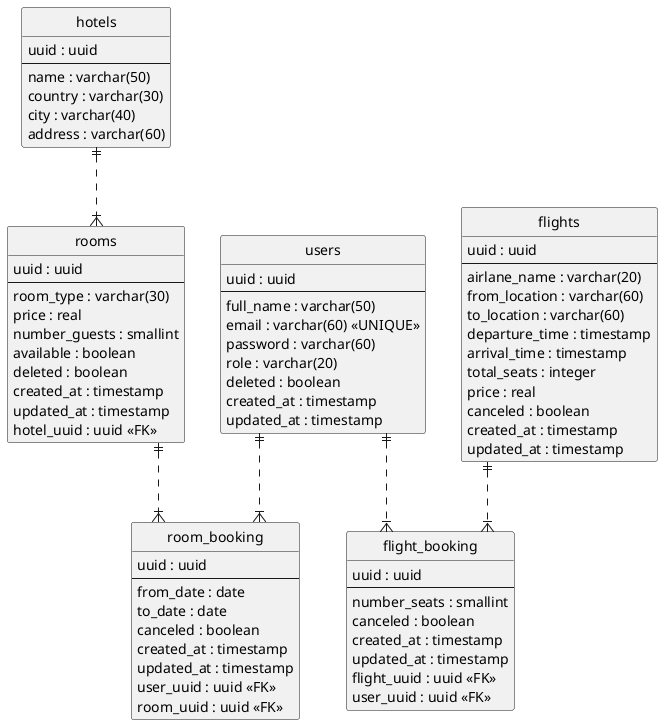 @startuml

' hide the spot
hide circle

' avoid problems with angled crows feet
skinparam linetype ortho

entity hotels {
  uuid : uuid
  --
  name : varchar(50)
  country : varchar(30)
  city : varchar(40)
  address : varchar(60)
}

entity room_booking {
  uuid : uuid
  --
  from_date : date
  to_date : date
  canceled : boolean
  created_at : timestamp
  updated_at : timestamp
  user_uuid : uuid <<FK>>
  room_uuid : uuid <<FK>>
}

entity rooms {
  uuid : uuid
  --
  room_type : varchar(30)
  price : real
  number_guests : smallint
  available : boolean
  deleted : boolean
  created_at : timestamp
  updated_at : timestamp
  hotel_uuid : uuid <<FK>>
}

entity users {
  uuid : uuid
  --
  full_name : varchar(50)
  email : varchar(60) <<UNIQUE>>
  password : varchar(60)
  role : varchar(20)
  deleted : boolean
  created_at : timestamp
  updated_at : timestamp
}

entity flights {
  uuid : uuid
  --
  airlane_name : varchar(20)
  from_location : varchar(60)
  to_location : varchar(60)
  departure_time : timestamp
  arrival_time : timestamp
  total_seats : integer
  price : real
  canceled : boolean
  created_at : timestamp
  updated_at : timestamp
}

entity flight_booking {
  uuid : uuid
  --
  number_seats : smallint
  canceled : boolean
  created_at : timestamp
  updated_at : timestamp
  flight_uuid : uuid <<FK>>
  user_uuid : uuid <<FK>>
}

hotels ||..|{ rooms
users ||..|{ room_booking
rooms ||..|{ room_booking

users ||..|{ flight_booking
flights ||..|{ flight_booking

@enduml

